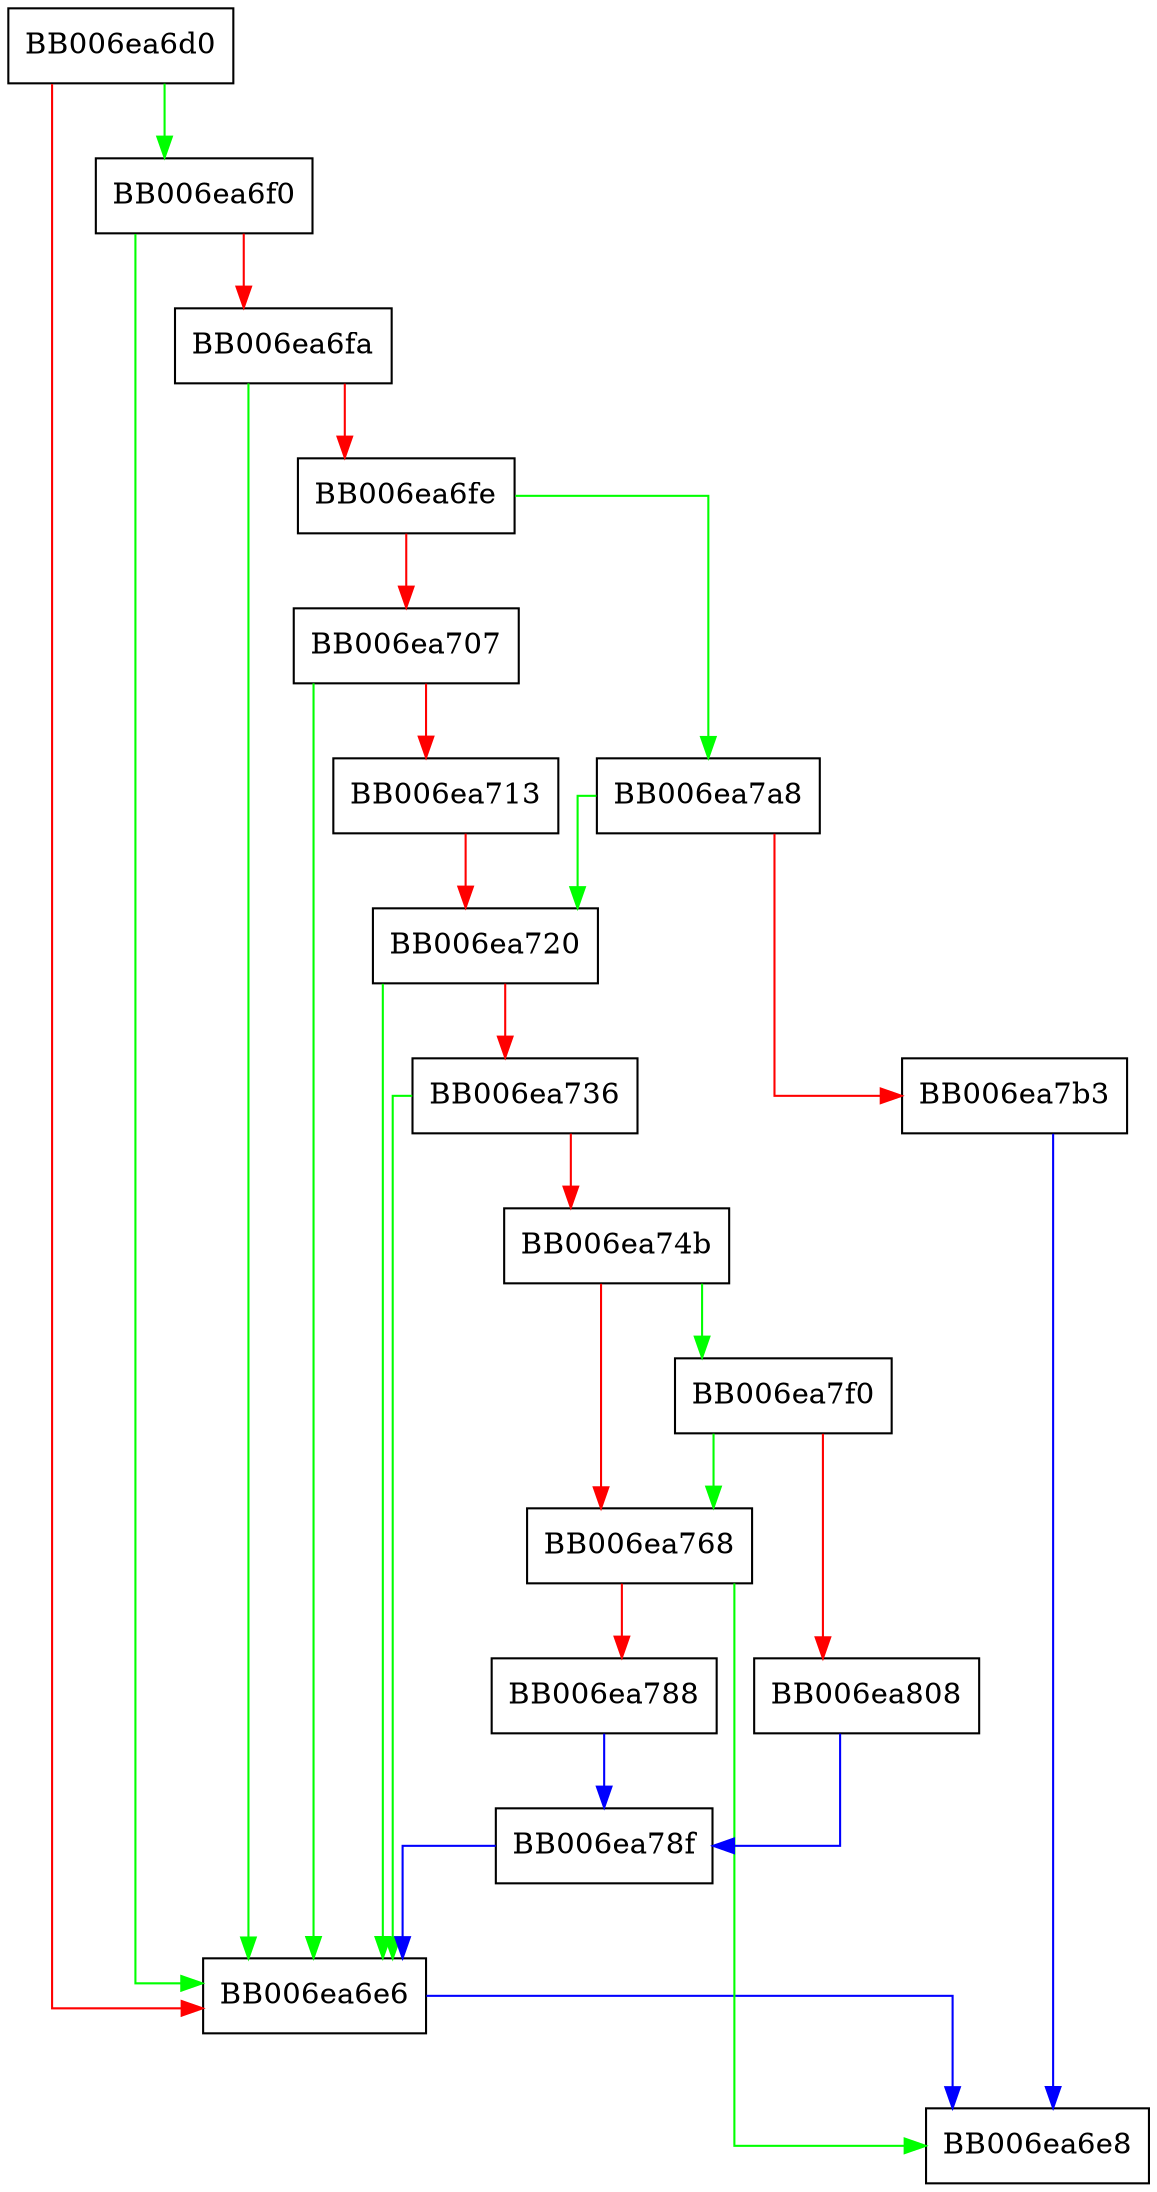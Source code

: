 digraph ecdsa_sha3_256_verify_message_init {
  node [shape="box"];
  graph [splines=ortho];
  BB006ea6d0 -> BB006ea6f0 [color="green"];
  BB006ea6d0 -> BB006ea6e6 [color="red"];
  BB006ea6e6 -> BB006ea6e8 [color="blue"];
  BB006ea6f0 -> BB006ea6e6 [color="green"];
  BB006ea6f0 -> BB006ea6fa [color="red"];
  BB006ea6fa -> BB006ea6e6 [color="green"];
  BB006ea6fa -> BB006ea6fe [color="red"];
  BB006ea6fe -> BB006ea7a8 [color="green"];
  BB006ea6fe -> BB006ea707 [color="red"];
  BB006ea707 -> BB006ea6e6 [color="green"];
  BB006ea707 -> BB006ea713 [color="red"];
  BB006ea713 -> BB006ea720 [color="red"];
  BB006ea720 -> BB006ea6e6 [color="green"];
  BB006ea720 -> BB006ea736 [color="red"];
  BB006ea736 -> BB006ea6e6 [color="green"];
  BB006ea736 -> BB006ea74b [color="red"];
  BB006ea74b -> BB006ea7f0 [color="green"];
  BB006ea74b -> BB006ea768 [color="red"];
  BB006ea768 -> BB006ea6e8 [color="green"];
  BB006ea768 -> BB006ea788 [color="red"];
  BB006ea788 -> BB006ea78f [color="blue"];
  BB006ea78f -> BB006ea6e6 [color="blue"];
  BB006ea7a8 -> BB006ea720 [color="green"];
  BB006ea7a8 -> BB006ea7b3 [color="red"];
  BB006ea7b3 -> BB006ea6e8 [color="blue"];
  BB006ea7f0 -> BB006ea768 [color="green"];
  BB006ea7f0 -> BB006ea808 [color="red"];
  BB006ea808 -> BB006ea78f [color="blue"];
}